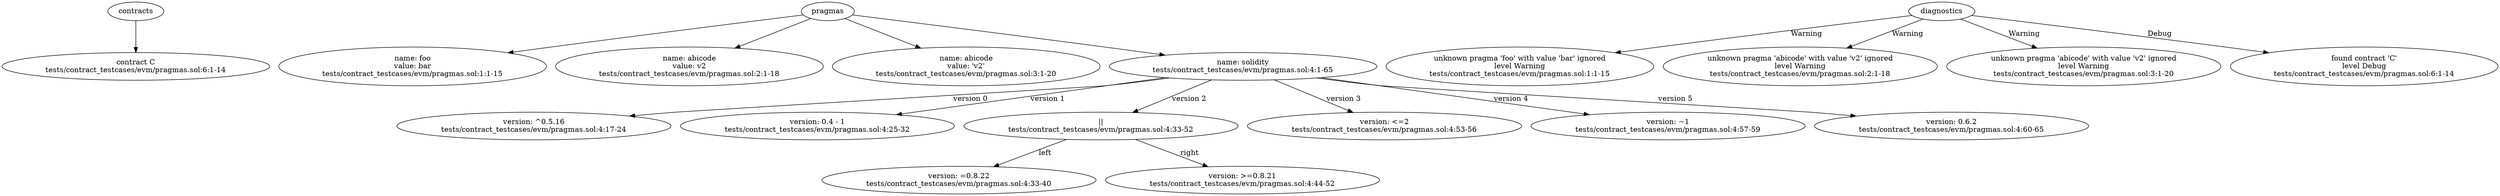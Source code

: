 strict digraph "tests/contract_testcases/evm/pragmas.sol" {
	contract [label="contract C\ntests/contract_testcases/evm/pragmas.sol:6:1-14"]
	pragma [label="name: foo\nvalue: bar\ntests/contract_testcases/evm/pragmas.sol:1:1-15"]
	pragma_4 [label="name: abicode\nvalue: v2\ntests/contract_testcases/evm/pragmas.sol:2:1-18"]
	pragma_5 [label="name: abicode\nvalue: 'v2'\ntests/contract_testcases/evm/pragmas.sol:3:1-20"]
	pragma_6 [label="name: solidity\ntests/contract_testcases/evm/pragmas.sol:4:1-65"]
	operator [label="version: ^0.5.16\ntests/contract_testcases/evm/pragmas.sol:4:17-24"]
	range [label="version: 0.4 - 1\ntests/contract_testcases/evm/pragmas.sol:4:25-32"]
	or [label="||\ntests/contract_testcases/evm/pragmas.sol:4:33-52"]
	operator_10 [label="version: =0.8.22\ntests/contract_testcases/evm/pragmas.sol:4:33-40"]
	operator_11 [label="version: >=0.8.21\ntests/contract_testcases/evm/pragmas.sol:4:44-52"]
	operator_12 [label="version: <=2\ntests/contract_testcases/evm/pragmas.sol:4:53-56"]
	operator_13 [label="version: ~1\ntests/contract_testcases/evm/pragmas.sol:4:57-59"]
	plain [label="version: 0.6.2\ntests/contract_testcases/evm/pragmas.sol:4:60-65"]
	diagnostic [label="unknown pragma 'foo' with value 'bar' ignored\nlevel Warning\ntests/contract_testcases/evm/pragmas.sol:1:1-15"]
	diagnostic_17 [label="unknown pragma 'abicode' with value 'v2' ignored\nlevel Warning\ntests/contract_testcases/evm/pragmas.sol:2:1-18"]
	diagnostic_18 [label="unknown pragma 'abicode' with value 'v2' ignored\nlevel Warning\ntests/contract_testcases/evm/pragmas.sol:3:1-20"]
	diagnostic_19 [label="found contract 'C'\nlevel Debug\ntests/contract_testcases/evm/pragmas.sol:6:1-14"]
	contracts -> contract
	pragmas -> pragma
	pragmas -> pragma_4
	pragmas -> pragma_5
	pragmas -> pragma_6
	pragma_6 -> operator [label="version 0"]
	pragma_6 -> range [label="version 1"]
	pragma_6 -> or [label="version 2"]
	or -> operator_10 [label="left"]
	or -> operator_11 [label="right"]
	pragma_6 -> operator_12 [label="version 3"]
	pragma_6 -> operator_13 [label="version 4"]
	pragma_6 -> plain [label="version 5"]
	diagnostics -> diagnostic [label="Warning"]
	diagnostics -> diagnostic_17 [label="Warning"]
	diagnostics -> diagnostic_18 [label="Warning"]
	diagnostics -> diagnostic_19 [label="Debug"]
}
